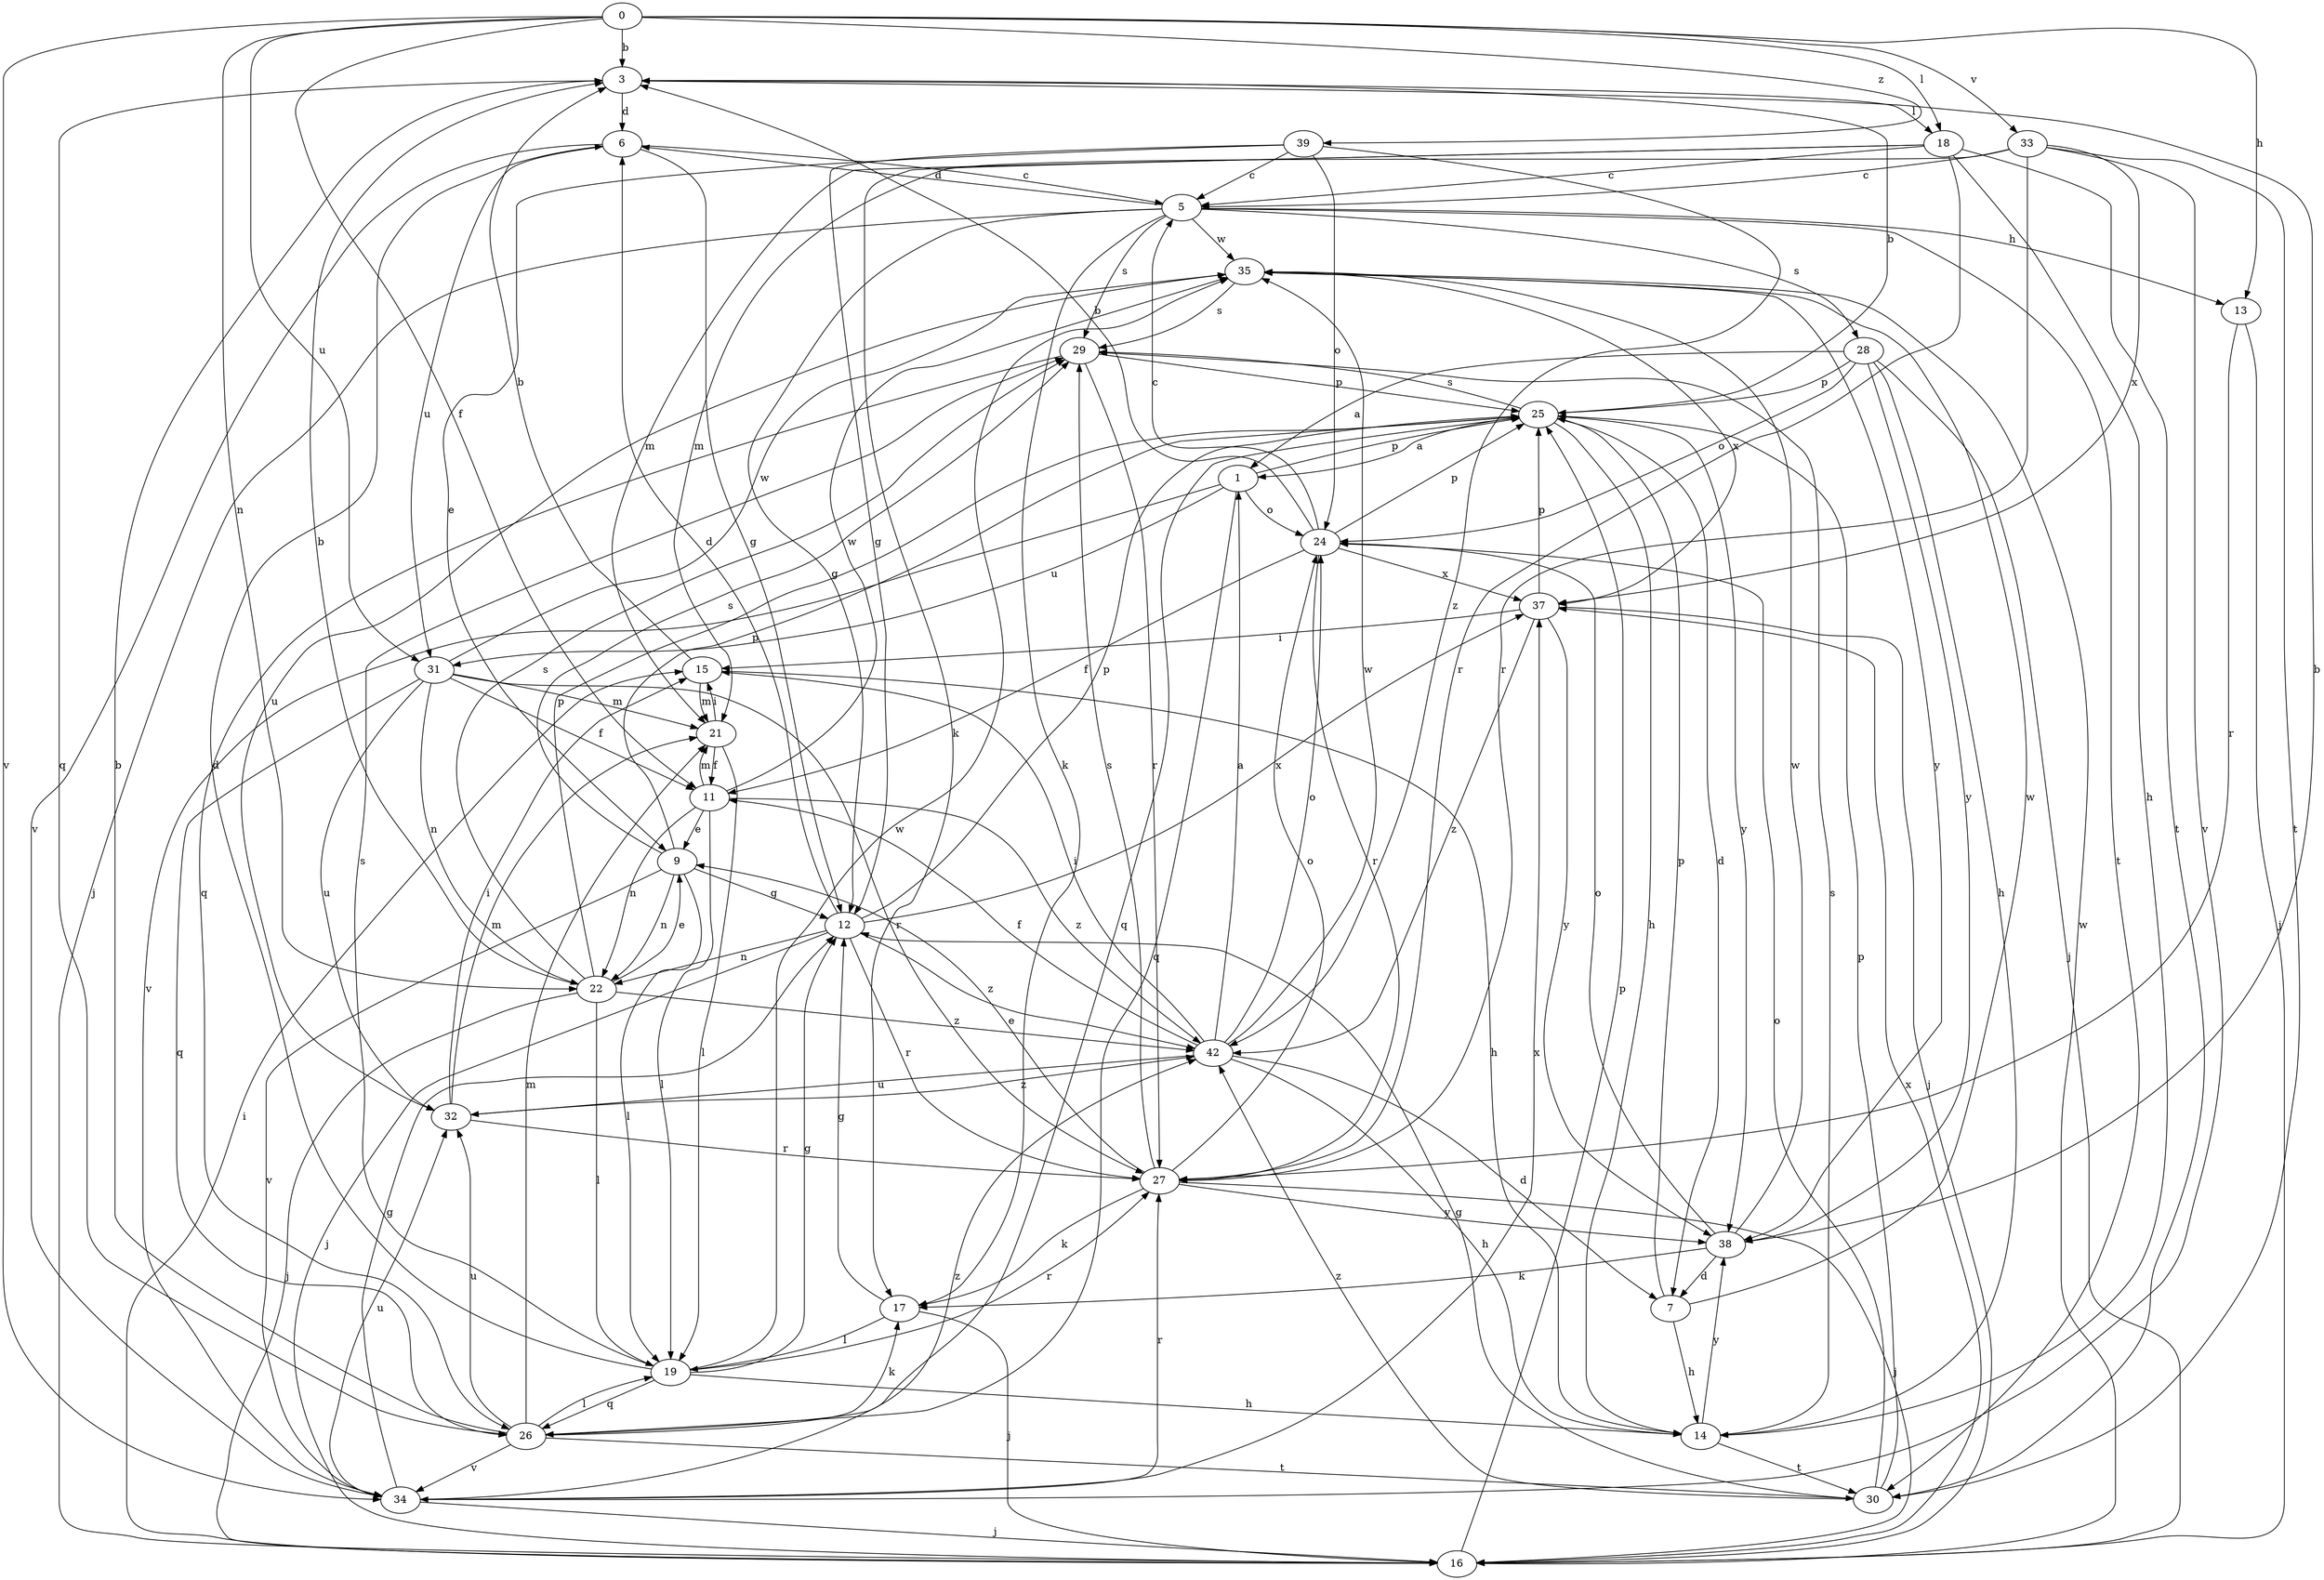 strict digraph  {
0;
1;
3;
5;
6;
7;
9;
11;
12;
13;
14;
15;
16;
17;
18;
19;
21;
22;
24;
25;
26;
27;
28;
29;
30;
31;
32;
33;
34;
35;
37;
38;
39;
42;
0 -> 3  [label=b];
0 -> 11  [label=f];
0 -> 13  [label=h];
0 -> 18  [label=l];
0 -> 22  [label=n];
0 -> 31  [label=u];
0 -> 33  [label=v];
0 -> 34  [label=v];
0 -> 39  [label=z];
1 -> 24  [label=o];
1 -> 25  [label=p];
1 -> 26  [label=q];
1 -> 31  [label=u];
1 -> 34  [label=v];
3 -> 6  [label=d];
3 -> 18  [label=l];
3 -> 26  [label=q];
5 -> 6  [label=d];
5 -> 12  [label=g];
5 -> 13  [label=h];
5 -> 16  [label=j];
5 -> 17  [label=k];
5 -> 28  [label=s];
5 -> 29  [label=s];
5 -> 30  [label=t];
5 -> 35  [label=w];
6 -> 5  [label=c];
6 -> 12  [label=g];
6 -> 31  [label=u];
6 -> 34  [label=v];
7 -> 14  [label=h];
7 -> 25  [label=p];
7 -> 35  [label=w];
9 -> 12  [label=g];
9 -> 19  [label=l];
9 -> 22  [label=n];
9 -> 25  [label=p];
9 -> 29  [label=s];
9 -> 34  [label=v];
11 -> 9  [label=e];
11 -> 19  [label=l];
11 -> 21  [label=m];
11 -> 22  [label=n];
11 -> 35  [label=w];
11 -> 42  [label=z];
12 -> 6  [label=d];
12 -> 16  [label=j];
12 -> 22  [label=n];
12 -> 25  [label=p];
12 -> 27  [label=r];
12 -> 37  [label=x];
12 -> 42  [label=z];
13 -> 16  [label=j];
13 -> 27  [label=r];
14 -> 29  [label=s];
14 -> 30  [label=t];
14 -> 38  [label=y];
15 -> 3  [label=b];
15 -> 14  [label=h];
15 -> 21  [label=m];
16 -> 15  [label=i];
16 -> 25  [label=p];
16 -> 35  [label=w];
16 -> 37  [label=x];
17 -> 12  [label=g];
17 -> 16  [label=j];
17 -> 19  [label=l];
18 -> 5  [label=c];
18 -> 14  [label=h];
18 -> 17  [label=k];
18 -> 21  [label=m];
18 -> 27  [label=r];
18 -> 30  [label=t];
19 -> 6  [label=d];
19 -> 12  [label=g];
19 -> 14  [label=h];
19 -> 26  [label=q];
19 -> 27  [label=r];
19 -> 29  [label=s];
19 -> 35  [label=w];
21 -> 11  [label=f];
21 -> 15  [label=i];
21 -> 19  [label=l];
22 -> 3  [label=b];
22 -> 9  [label=e];
22 -> 16  [label=j];
22 -> 19  [label=l];
22 -> 25  [label=p];
22 -> 29  [label=s];
22 -> 42  [label=z];
24 -> 3  [label=b];
24 -> 5  [label=c];
24 -> 11  [label=f];
24 -> 25  [label=p];
24 -> 27  [label=r];
24 -> 37  [label=x];
25 -> 1  [label=a];
25 -> 3  [label=b];
25 -> 7  [label=d];
25 -> 14  [label=h];
25 -> 26  [label=q];
25 -> 29  [label=s];
25 -> 38  [label=y];
26 -> 3  [label=b];
26 -> 17  [label=k];
26 -> 19  [label=l];
26 -> 21  [label=m];
26 -> 30  [label=t];
26 -> 32  [label=u];
26 -> 34  [label=v];
27 -> 9  [label=e];
27 -> 16  [label=j];
27 -> 17  [label=k];
27 -> 24  [label=o];
27 -> 29  [label=s];
27 -> 38  [label=y];
28 -> 1  [label=a];
28 -> 14  [label=h];
28 -> 16  [label=j];
28 -> 24  [label=o];
28 -> 25  [label=p];
28 -> 38  [label=y];
29 -> 25  [label=p];
29 -> 26  [label=q];
29 -> 27  [label=r];
30 -> 12  [label=g];
30 -> 24  [label=o];
30 -> 25  [label=p];
30 -> 42  [label=z];
31 -> 11  [label=f];
31 -> 21  [label=m];
31 -> 22  [label=n];
31 -> 26  [label=q];
31 -> 27  [label=r];
31 -> 32  [label=u];
31 -> 35  [label=w];
32 -> 15  [label=i];
32 -> 21  [label=m];
32 -> 27  [label=r];
32 -> 42  [label=z];
33 -> 5  [label=c];
33 -> 21  [label=m];
33 -> 27  [label=r];
33 -> 30  [label=t];
33 -> 34  [label=v];
33 -> 37  [label=x];
34 -> 12  [label=g];
34 -> 16  [label=j];
34 -> 27  [label=r];
34 -> 32  [label=u];
34 -> 37  [label=x];
34 -> 42  [label=z];
35 -> 29  [label=s];
35 -> 32  [label=u];
35 -> 37  [label=x];
35 -> 38  [label=y];
37 -> 15  [label=i];
37 -> 16  [label=j];
37 -> 25  [label=p];
37 -> 38  [label=y];
37 -> 42  [label=z];
38 -> 3  [label=b];
38 -> 7  [label=d];
38 -> 17  [label=k];
38 -> 24  [label=o];
38 -> 35  [label=w];
39 -> 5  [label=c];
39 -> 9  [label=e];
39 -> 12  [label=g];
39 -> 24  [label=o];
39 -> 42  [label=z];
42 -> 1  [label=a];
42 -> 7  [label=d];
42 -> 11  [label=f];
42 -> 14  [label=h];
42 -> 15  [label=i];
42 -> 24  [label=o];
42 -> 32  [label=u];
42 -> 35  [label=w];
}
